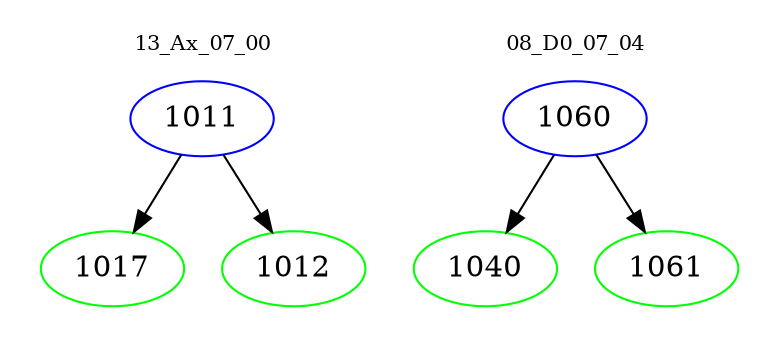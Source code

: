 digraph{
subgraph cluster_0 {
color = white
label = "13_Ax_07_00";
fontsize=10;
T0_1011 [label="1011", color="blue"]
T0_1011 -> T0_1017 [color="black"]
T0_1017 [label="1017", color="green"]
T0_1011 -> T0_1012 [color="black"]
T0_1012 [label="1012", color="green"]
}
subgraph cluster_1 {
color = white
label = "08_D0_07_04";
fontsize=10;
T1_1060 [label="1060", color="blue"]
T1_1060 -> T1_1040 [color="black"]
T1_1040 [label="1040", color="green"]
T1_1060 -> T1_1061 [color="black"]
T1_1061 [label="1061", color="green"]
}
}
